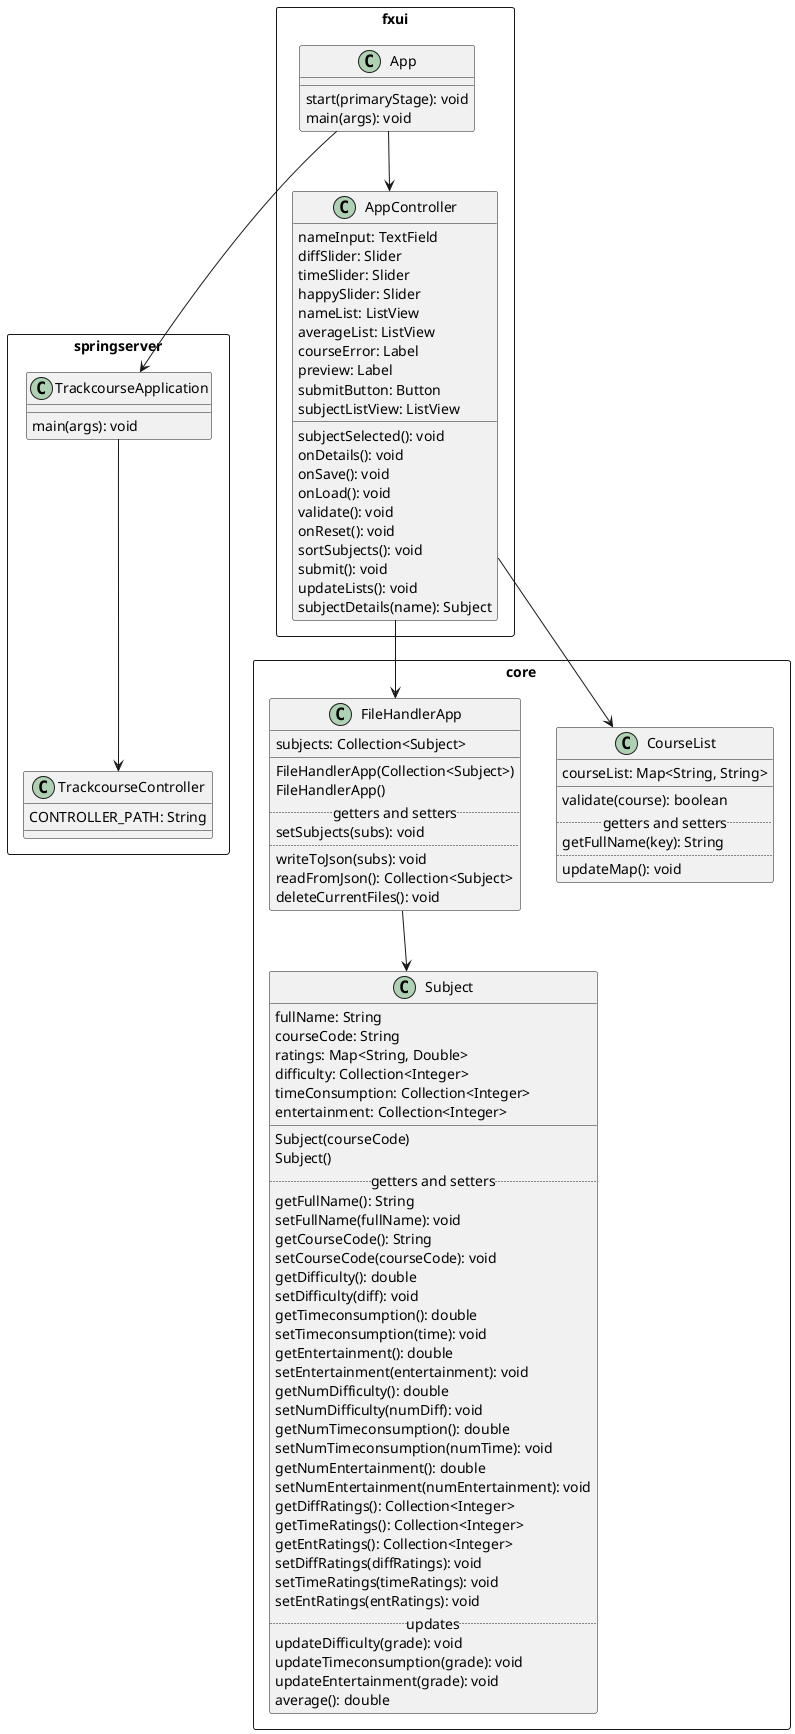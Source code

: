 @startuml
package core <<Rectangle>> {
class Subject {
fullName: String
courseCode: String
ratings: Map<String, Double>
difficulty: Collection<Integer>
timeConsumption: Collection<Integer>
entertainment: Collection<Integer>
__
Subject(courseCode)
Subject()
..getters and setters..
getFullName(): String
setFullName(fullName): void
getCourseCode(): String
setCourseCode(courseCode): void
getDifficulty(): double
setDifficulty(diff): void
getTimeconsumption(): double
setTimeconsumption(time): void
getEntertainment(): double
setEntertainment(entertainment): void
getNumDifficulty(): double
setNumDifficulty(numDiff): void
getNumTimeconsumption(): double
setNumTimeconsumption(numTime): void
getNumEntertainment(): double
setNumEntertainment(numEntertainment): void
getDiffRatings(): Collection<Integer>
getTimeRatings(): Collection<Integer>
getEntRatings(): Collection<Integer>
setDiffRatings(diffRatings): void
setTimeRatings(timeRatings): void
setEntRatings(entRatings): void
..updates..
updateDifficulty(grade): void
updateTimeconsumption(grade): void
updateEntertainment(grade): void
average(): double
}

class CourseList {
courseList: Map<String, String>
__
validate(course): boolean
..getters and setters..
getFullName(key): String
..
updateMap(): void
}

class FileHandlerApp {
subjects: Collection<Subject>
__
FileHandlerApp(Collection<Subject>)
FileHandlerApp()
..getters and setters..
setSubjects(subs): void
..
writeToJson(subs): void
readFromJson(): Collection<Subject>
deleteCurrentFiles(): void
}
}

package fxui <<Rectangle>> {
class App {
__
start(primaryStage): void
main(args): void
}

class AppController {
nameInput: TextField
diffSlider: Slider
timeSlider: Slider
happySlider: Slider
nameList: ListView
averageList: ListView
courseError: Label
preview: Label
submitButton: Button
subjectListView: ListView
__
subjectSelected(): void
onDetails(): void
onSave(): void
onLoad(): void
validate(): void
onReset(): void
sortSubjects(): void
submit(): void
updateLists(): void
subjectDetails(name): Subject
}
}

package springserver <<Rectangle>> {
class TrackcourseApplication {
__
main(args): void
}

class TrackcourseController {
CONTROLLER_PATH: String
__
}
}

App --> AppController
App --> TrackcourseApplication 

TrackcourseApplication --> TrackcourseController 

AppController --> FileHandlerApp
AppController --> CourseList

FileHandlerApp --> Subject
@enduml